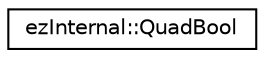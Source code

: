 digraph "Graphical Class Hierarchy"
{
 // LATEX_PDF_SIZE
  edge [fontname="Helvetica",fontsize="10",labelfontname="Helvetica",labelfontsize="10"];
  node [fontname="Helvetica",fontsize="10",shape=record];
  rankdir="LR";
  Node0 [label="ezInternal::QuadBool",height=0.2,width=0.4,color="black", fillcolor="white", style="filled",URL="$d4/d27/structez_internal_1_1_quad_bool.htm",tooltip=" "];
}
